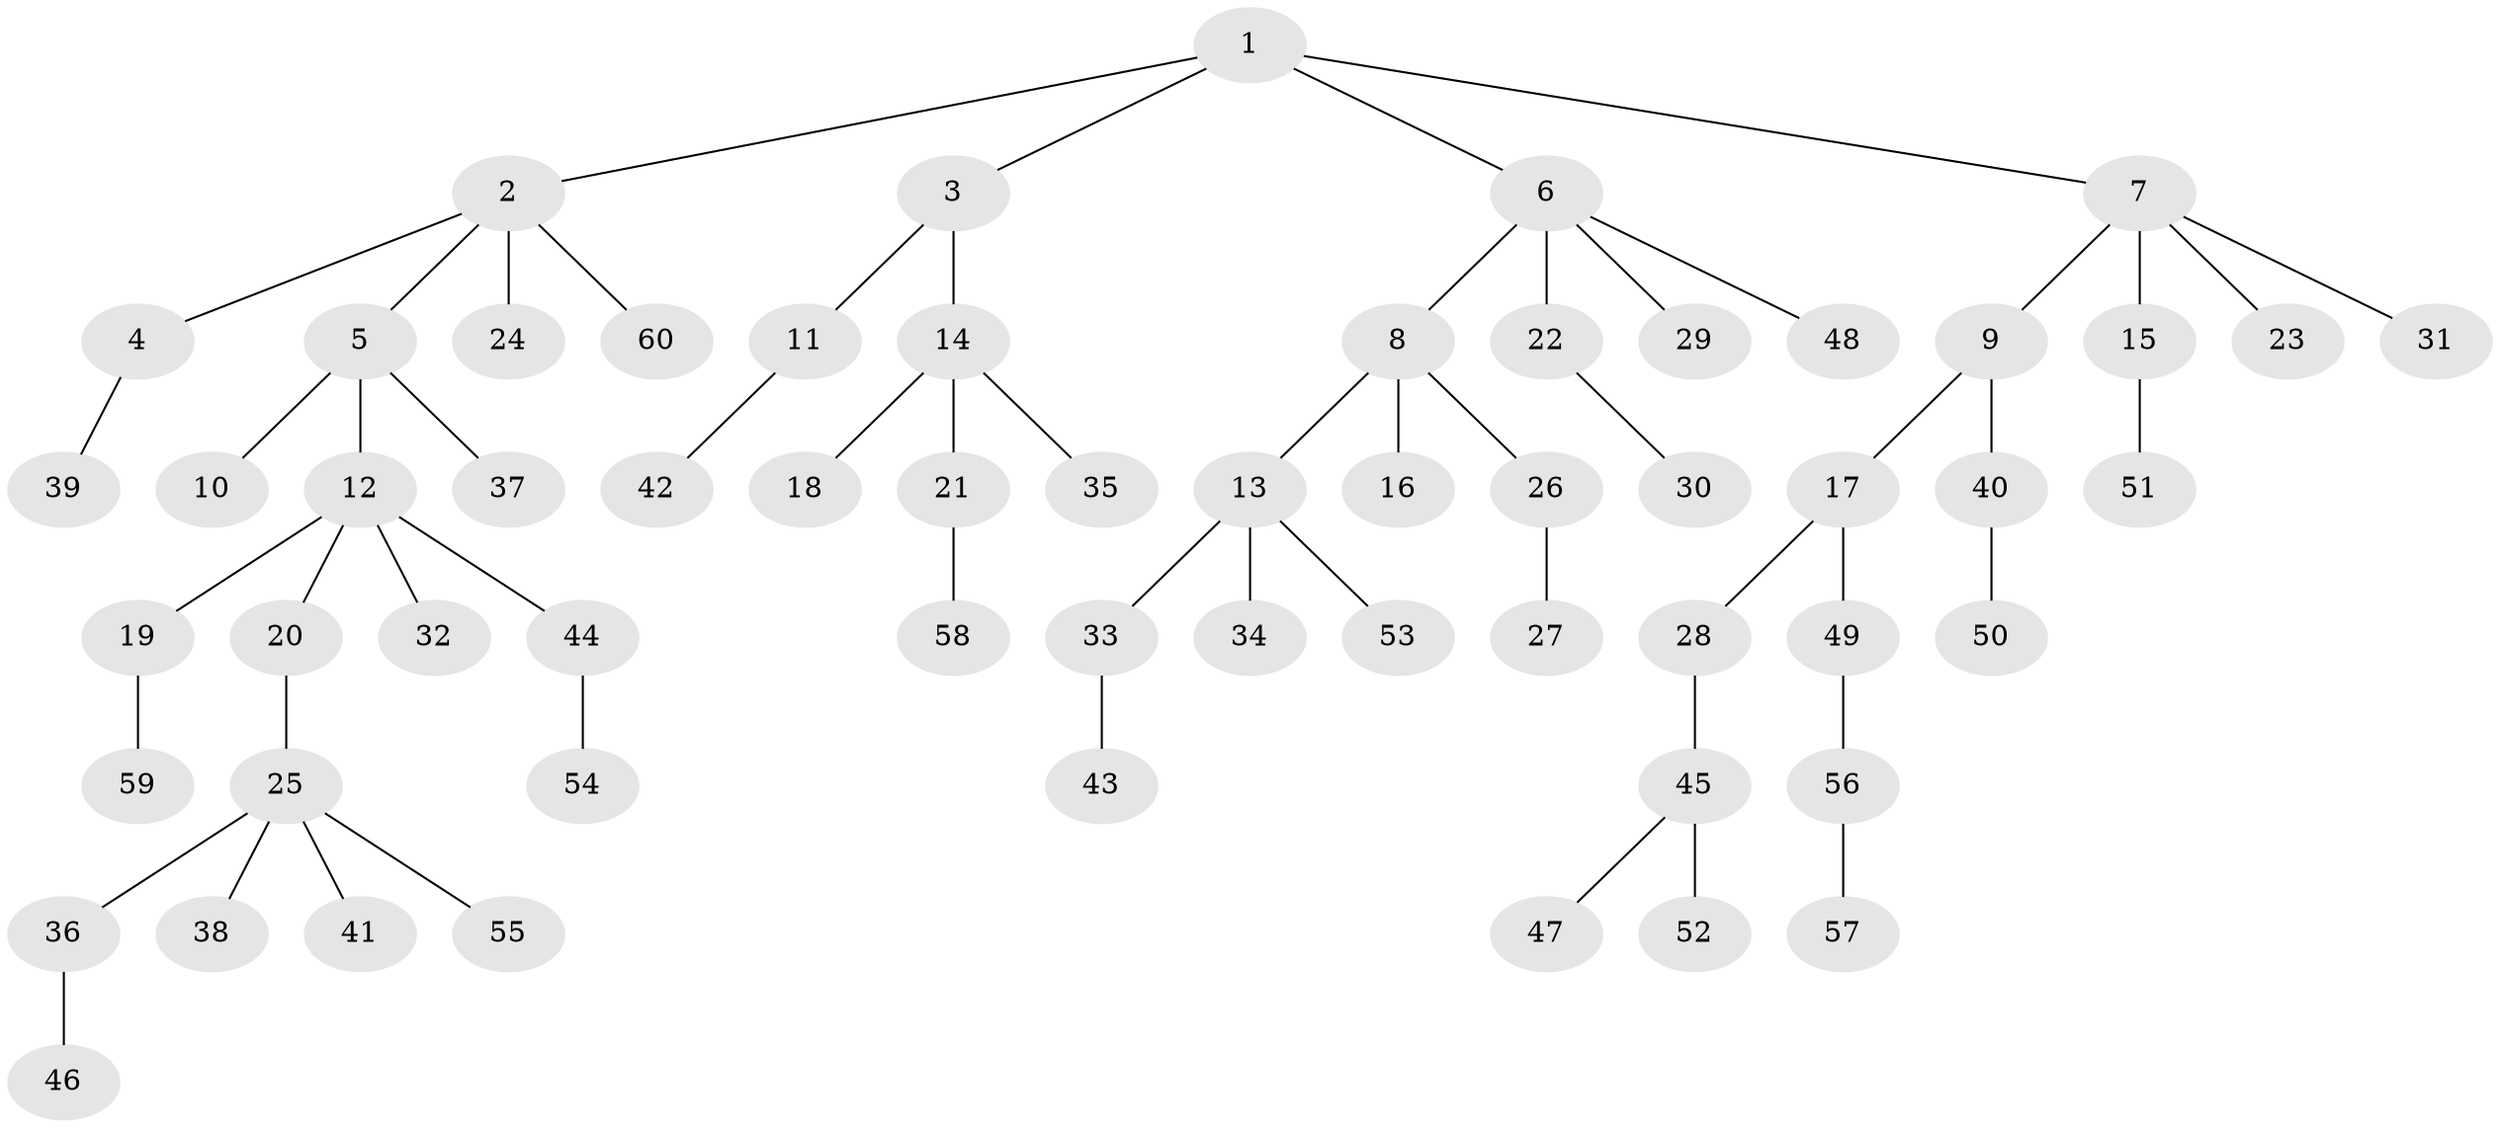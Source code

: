 // coarse degree distribution, {7: 0.02564102564102564, 3: 0.1282051282051282, 1: 0.5897435897435898, 5: 0.02564102564102564, 4: 0.10256410256410256, 2: 0.1282051282051282}
// Generated by graph-tools (version 1.1) at 2025/42/03/06/25 10:42:02]
// undirected, 60 vertices, 59 edges
graph export_dot {
graph [start="1"]
  node [color=gray90,style=filled];
  1;
  2;
  3;
  4;
  5;
  6;
  7;
  8;
  9;
  10;
  11;
  12;
  13;
  14;
  15;
  16;
  17;
  18;
  19;
  20;
  21;
  22;
  23;
  24;
  25;
  26;
  27;
  28;
  29;
  30;
  31;
  32;
  33;
  34;
  35;
  36;
  37;
  38;
  39;
  40;
  41;
  42;
  43;
  44;
  45;
  46;
  47;
  48;
  49;
  50;
  51;
  52;
  53;
  54;
  55;
  56;
  57;
  58;
  59;
  60;
  1 -- 2;
  1 -- 3;
  1 -- 6;
  1 -- 7;
  2 -- 4;
  2 -- 5;
  2 -- 24;
  2 -- 60;
  3 -- 11;
  3 -- 14;
  4 -- 39;
  5 -- 10;
  5 -- 12;
  5 -- 37;
  6 -- 8;
  6 -- 22;
  6 -- 29;
  6 -- 48;
  7 -- 9;
  7 -- 15;
  7 -- 23;
  7 -- 31;
  8 -- 13;
  8 -- 16;
  8 -- 26;
  9 -- 17;
  9 -- 40;
  11 -- 42;
  12 -- 19;
  12 -- 20;
  12 -- 32;
  12 -- 44;
  13 -- 33;
  13 -- 34;
  13 -- 53;
  14 -- 18;
  14 -- 21;
  14 -- 35;
  15 -- 51;
  17 -- 28;
  17 -- 49;
  19 -- 59;
  20 -- 25;
  21 -- 58;
  22 -- 30;
  25 -- 36;
  25 -- 38;
  25 -- 41;
  25 -- 55;
  26 -- 27;
  28 -- 45;
  33 -- 43;
  36 -- 46;
  40 -- 50;
  44 -- 54;
  45 -- 47;
  45 -- 52;
  49 -- 56;
  56 -- 57;
}
